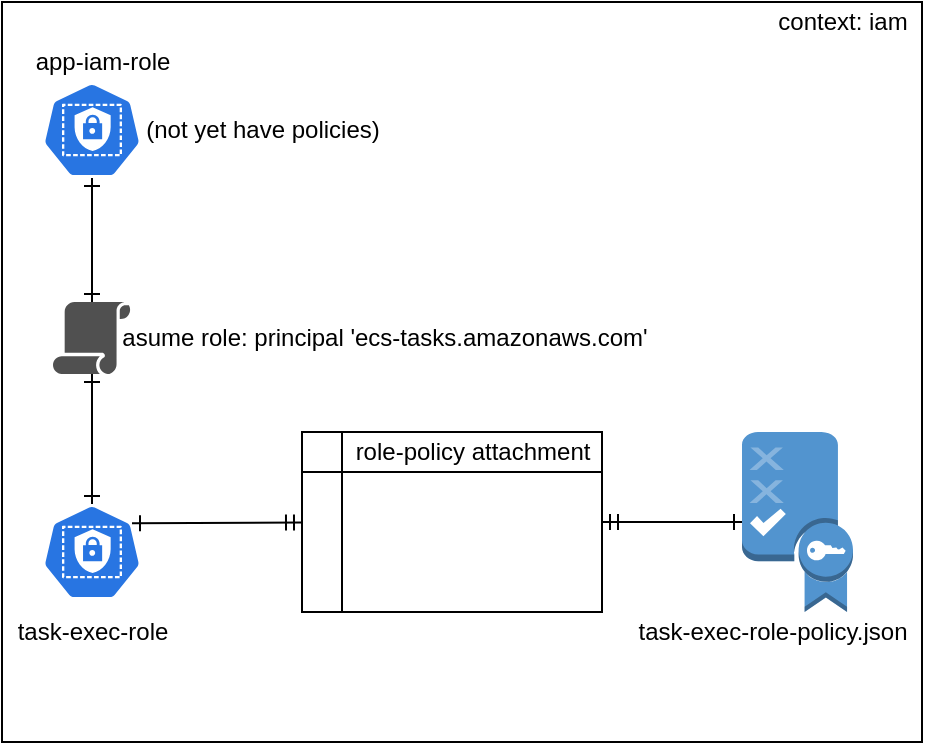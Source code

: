 <mxfile version="13.1.3">
    <diagram id="6hGFLwfOUW9BJ-s0fimq" name="Page-1">
        <mxGraphModel dx="1062" dy="728" grid="1" gridSize="10" guides="1" tooltips="1" connect="1" arrows="1" fold="1" page="1" pageScale="1" pageWidth="827" pageHeight="1169" math="0" shadow="0">
            <root>
                <mxCell id="0"/>
                <mxCell id="1" parent="0"/>
                <mxCell id="2" value="" style="rounded=0;whiteSpace=wrap;html=1;" vertex="1" parent="1">
                    <mxGeometry x="120" y="320" width="460" height="370" as="geometry"/>
                </mxCell>
                <mxCell id="3" value="" style="outlineConnect=0;dashed=0;verticalLabelPosition=bottom;verticalAlign=top;align=center;html=1;shape=mxgraph.aws3.policy;fillColor=#5294CF;gradientColor=none;" vertex="1" parent="1">
                    <mxGeometry x="490" y="535" width="55.5" height="90" as="geometry"/>
                </mxCell>
                <mxCell id="4" style="edgeStyle=none;rounded=0;orthogonalLoop=1;jettySize=auto;html=1;startArrow=ERone;startFill=0;endArrow=ERone;endFill=0;" edge="1" parent="1" source="5" target="14">
                    <mxGeometry relative="1" as="geometry"/>
                </mxCell>
                <mxCell id="5" value="" style="html=1;dashed=0;whitespace=wrap;fillColor=#2875E2;strokeColor=#ffffff;points=[[0.005,0.63,0],[0.1,0.2,0],[0.9,0.2,0],[0.5,0,0],[0.995,0.63,0],[0.72,0.99,0],[0.5,1,0],[0.28,0.99,0]];shape=mxgraph.kubernetes.icon;prIcon=role" vertex="1" parent="1">
                    <mxGeometry x="140" y="571" width="50" height="48" as="geometry"/>
                </mxCell>
                <mxCell id="6" value="" style="group" vertex="1" connectable="0" parent="1">
                    <mxGeometry x="270" y="535" width="150" height="90" as="geometry"/>
                </mxCell>
                <mxCell id="7" value="" style="shape=internalStorage;whiteSpace=wrap;html=1;backgroundOutline=1;" vertex="1" parent="6">
                    <mxGeometry width="150" height="90" as="geometry"/>
                </mxCell>
                <mxCell id="8" value="role-policy attachment" style="text;html=1;align=center;verticalAlign=middle;resizable=0;points=[];autosize=1;" vertex="1" parent="6">
                    <mxGeometry x="20" width="130" height="20" as="geometry"/>
                </mxCell>
                <mxCell id="9" style="rounded=0;orthogonalLoop=1;jettySize=auto;html=1;entryX=0.9;entryY=0.2;entryDx=0;entryDy=0;entryPerimeter=0;endArrow=ERone;endFill=0;startArrow=ERmandOne;startFill=0;" edge="1" parent="1" source="7" target="5">
                    <mxGeometry relative="1" as="geometry"/>
                </mxCell>
                <mxCell id="10" style="edgeStyle=none;rounded=0;orthogonalLoop=1;jettySize=auto;html=1;exitX=1;exitY=0.5;exitDx=0;exitDy=0;startArrow=ERmandOne;startFill=0;endArrow=ERone;endFill=0;entryX=0;entryY=0.5;entryDx=0;entryDy=0;entryPerimeter=0;" edge="1" parent="1" source="7" target="3">
                    <mxGeometry relative="1" as="geometry">
                        <mxPoint x="480" y="555" as="targetPoint"/>
                    </mxGeometry>
                </mxCell>
                <mxCell id="11" value="task-exec-role-policy.json" style="text;html=1;align=center;verticalAlign=middle;resizable=0;points=[];autosize=1;" vertex="1" parent="1">
                    <mxGeometry x="430" y="625" width="150" height="20" as="geometry"/>
                </mxCell>
                <mxCell id="12" value="task-exec-role" style="text;html=1;align=center;verticalAlign=middle;resizable=0;points=[];autosize=1;" vertex="1" parent="1">
                    <mxGeometry x="120" y="625" width="90" height="20" as="geometry"/>
                </mxCell>
                <mxCell id="13" value="context: iam" style="text;html=1;align=center;verticalAlign=middle;resizable=0;points=[];autosize=1;" vertex="1" parent="1">
                    <mxGeometry x="500" y="320" width="80" height="20" as="geometry"/>
                </mxCell>
                <mxCell id="14" value="" style="pointerEvents=1;shadow=0;dashed=0;html=1;strokeColor=none;fillColor=#505050;labelPosition=center;verticalLabelPosition=bottom;verticalAlign=top;outlineConnect=0;align=center;shape=mxgraph.office.security.policy;direction=east;" vertex="1" parent="1">
                    <mxGeometry x="145.5" y="470" width="39" height="36" as="geometry"/>
                </mxCell>
                <mxCell id="15" value="asume role: principal 'ecs-tasks.amazonaws.com'" style="text;html=1;align=center;verticalAlign=middle;resizable=0;points=[];autosize=1;" vertex="1" parent="1">
                    <mxGeometry x="171" y="478" width="280" height="20" as="geometry"/>
                </mxCell>
                <mxCell id="22" style="edgeStyle=orthogonalEdgeStyle;rounded=0;orthogonalLoop=1;jettySize=auto;html=1;exitX=0.5;exitY=1;exitDx=0;exitDy=0;exitPerimeter=0;endArrow=ERone;endFill=0;startArrow=ERone;startFill=0;" edge="1" parent="1" source="21" target="14">
                    <mxGeometry relative="1" as="geometry"/>
                </mxCell>
                <mxCell id="21" value="" style="html=1;dashed=0;whitespace=wrap;fillColor=#2875E2;strokeColor=#ffffff;points=[[0.005,0.63,0],[0.1,0.2,0],[0.9,0.2,0],[0.5,0,0],[0.995,0.63,0],[0.72,0.99,0],[0.5,1,0],[0.28,0.99,0]];shape=mxgraph.kubernetes.icon;prIcon=role" vertex="1" parent="1">
                    <mxGeometry x="140" y="360" width="50" height="48" as="geometry"/>
                </mxCell>
                <mxCell id="23" value="app-iam-role" style="text;html=1;align=center;verticalAlign=middle;resizable=0;points=[];autosize=1;" vertex="1" parent="1">
                    <mxGeometry x="130" y="340" width="80" height="20" as="geometry"/>
                </mxCell>
                <mxCell id="24" value="(not yet have policies)" style="text;html=1;align=center;verticalAlign=middle;resizable=0;points=[];autosize=1;" vertex="1" parent="1">
                    <mxGeometry x="184.5" y="374" width="130" height="20" as="geometry"/>
                </mxCell>
            </root>
        </mxGraphModel>
    </diagram>
</mxfile>
